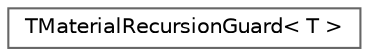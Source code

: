 digraph "Graphical Class Hierarchy"
{
 // INTERACTIVE_SVG=YES
 // LATEX_PDF_SIZE
  bgcolor="transparent";
  edge [fontname=Helvetica,fontsize=10,labelfontname=Helvetica,labelfontsize=10];
  node [fontname=Helvetica,fontsize=10,shape=box,height=0.2,width=0.4];
  rankdir="LR";
  Node0 [id="Node000000",label="TMaterialRecursionGuard\< T \>",height=0.2,width=0.4,color="grey40", fillcolor="white", style="filled",URL="$d1/d20/structTMaterialRecursionGuard.html",tooltip=" "];
}
